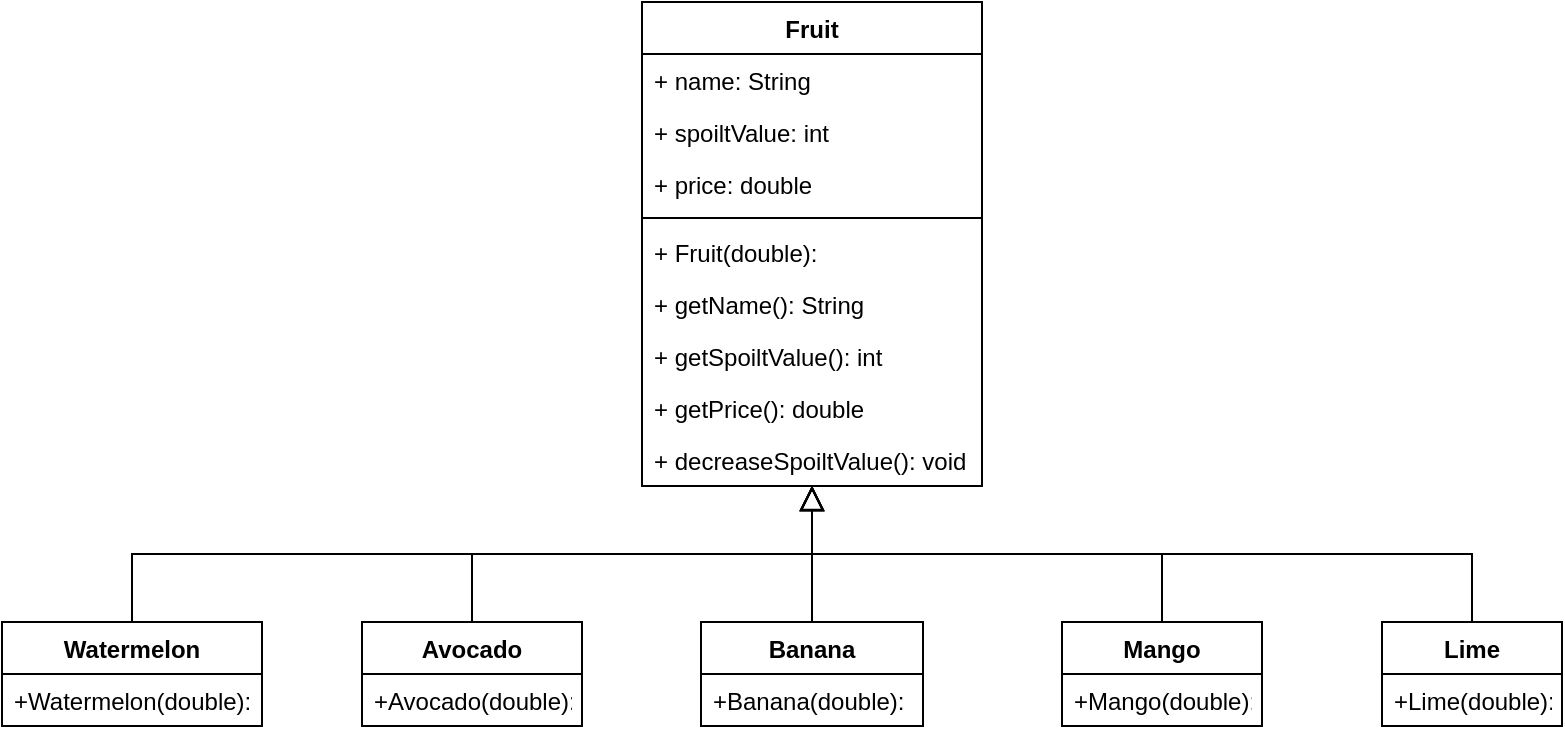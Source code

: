 <mxfile version="20.5.3" type="github">
  <diagram id="C5RBs43oDa-KdzZeNtuy" name="Page-1">
    <mxGraphModel dx="1141" dy="573" grid="1" gridSize="10" guides="1" tooltips="1" connect="1" arrows="1" fold="1" page="1" pageScale="1" pageWidth="827" pageHeight="1169" math="0" shadow="0">
      <root>
        <mxCell id="WIyWlLk6GJQsqaUBKTNV-0" />
        <mxCell id="WIyWlLk6GJQsqaUBKTNV-1" parent="WIyWlLk6GJQsqaUBKTNV-0" />
        <mxCell id="qY9DkQJwHZ6WqIzic8MO-0" value="Fruit" style="swimlane;fontStyle=1;align=center;verticalAlign=top;childLayout=stackLayout;horizontal=1;startSize=26;horizontalStack=0;resizeParent=1;resizeParentMax=0;resizeLast=0;collapsible=1;marginBottom=0;" vertex="1" parent="WIyWlLk6GJQsqaUBKTNV-1">
          <mxGeometry x="350" y="10" width="170" height="242" as="geometry" />
        </mxCell>
        <mxCell id="qY9DkQJwHZ6WqIzic8MO-1" value="+ name: String" style="text;strokeColor=none;fillColor=none;align=left;verticalAlign=top;spacingLeft=4;spacingRight=4;overflow=hidden;rotatable=0;points=[[0,0.5],[1,0.5]];portConstraint=eastwest;" vertex="1" parent="qY9DkQJwHZ6WqIzic8MO-0">
          <mxGeometry y="26" width="170" height="26" as="geometry" />
        </mxCell>
        <mxCell id="qY9DkQJwHZ6WqIzic8MO-4" value="+ spoiltValue: int" style="text;strokeColor=none;fillColor=none;align=left;verticalAlign=top;spacingLeft=4;spacingRight=4;overflow=hidden;rotatable=0;points=[[0,0.5],[1,0.5]];portConstraint=eastwest;" vertex="1" parent="qY9DkQJwHZ6WqIzic8MO-0">
          <mxGeometry y="52" width="170" height="26" as="geometry" />
        </mxCell>
        <mxCell id="qY9DkQJwHZ6WqIzic8MO-5" value="+ price: double" style="text;strokeColor=none;fillColor=none;align=left;verticalAlign=top;spacingLeft=4;spacingRight=4;overflow=hidden;rotatable=0;points=[[0,0.5],[1,0.5]];portConstraint=eastwest;" vertex="1" parent="qY9DkQJwHZ6WqIzic8MO-0">
          <mxGeometry y="78" width="170" height="26" as="geometry" />
        </mxCell>
        <mxCell id="qY9DkQJwHZ6WqIzic8MO-2" value="" style="line;strokeWidth=1;fillColor=none;align=left;verticalAlign=middle;spacingTop=-1;spacingLeft=3;spacingRight=3;rotatable=0;labelPosition=right;points=[];portConstraint=eastwest;strokeColor=inherit;" vertex="1" parent="qY9DkQJwHZ6WqIzic8MO-0">
          <mxGeometry y="104" width="170" height="8" as="geometry" />
        </mxCell>
        <mxCell id="qY9DkQJwHZ6WqIzic8MO-3" value="+ Fruit(double):" style="text;strokeColor=none;fillColor=none;align=left;verticalAlign=top;spacingLeft=4;spacingRight=4;overflow=hidden;rotatable=0;points=[[0,0.5],[1,0.5]];portConstraint=eastwest;" vertex="1" parent="qY9DkQJwHZ6WqIzic8MO-0">
          <mxGeometry y="112" width="170" height="26" as="geometry" />
        </mxCell>
        <mxCell id="qY9DkQJwHZ6WqIzic8MO-6" value="+ getName(): String" style="text;strokeColor=none;fillColor=none;align=left;verticalAlign=top;spacingLeft=4;spacingRight=4;overflow=hidden;rotatable=0;points=[[0,0.5],[1,0.5]];portConstraint=eastwest;" vertex="1" parent="qY9DkQJwHZ6WqIzic8MO-0">
          <mxGeometry y="138" width="170" height="26" as="geometry" />
        </mxCell>
        <mxCell id="qY9DkQJwHZ6WqIzic8MO-7" value="+ getSpoiltValue(): int" style="text;strokeColor=none;fillColor=none;align=left;verticalAlign=top;spacingLeft=4;spacingRight=4;overflow=hidden;rotatable=0;points=[[0,0.5],[1,0.5]];portConstraint=eastwest;" vertex="1" parent="qY9DkQJwHZ6WqIzic8MO-0">
          <mxGeometry y="164" width="170" height="26" as="geometry" />
        </mxCell>
        <mxCell id="qY9DkQJwHZ6WqIzic8MO-8" value="+ getPrice(): double" style="text;strokeColor=none;fillColor=none;align=left;verticalAlign=top;spacingLeft=4;spacingRight=4;overflow=hidden;rotatable=0;points=[[0,0.5],[1,0.5]];portConstraint=eastwest;" vertex="1" parent="qY9DkQJwHZ6WqIzic8MO-0">
          <mxGeometry y="190" width="170" height="26" as="geometry" />
        </mxCell>
        <mxCell id="qY9DkQJwHZ6WqIzic8MO-9" value="+ decreaseSpoiltValue(): void" style="text;strokeColor=none;fillColor=none;align=left;verticalAlign=top;spacingLeft=4;spacingRight=4;overflow=hidden;rotatable=0;points=[[0,0.5],[1,0.5]];portConstraint=eastwest;" vertex="1" parent="qY9DkQJwHZ6WqIzic8MO-0">
          <mxGeometry y="216" width="170" height="26" as="geometry" />
        </mxCell>
        <mxCell id="qY9DkQJwHZ6WqIzic8MO-10" value="" style="endArrow=block;endSize=10;endFill=0;shadow=0;strokeWidth=1;rounded=0;edgeStyle=elbowEdgeStyle;elbow=vertical;exitX=0.5;exitY=0;exitDx=0;exitDy=0;" edge="1" parent="WIyWlLk6GJQsqaUBKTNV-1" source="qY9DkQJwHZ6WqIzic8MO-12" target="qY9DkQJwHZ6WqIzic8MO-9">
          <mxGeometry width="160" relative="1" as="geometry">
            <mxPoint x="100" y="370" as="sourcePoint" />
            <mxPoint x="160" y="300" as="targetPoint" />
          </mxGeometry>
        </mxCell>
        <mxCell id="qY9DkQJwHZ6WqIzic8MO-11" value="" style="endArrow=block;endSize=10;endFill=0;shadow=0;strokeWidth=1;rounded=0;edgeStyle=elbowEdgeStyle;elbow=vertical;exitX=0.5;exitY=0;exitDx=0;exitDy=0;entryX=0.5;entryY=1.006;entryDx=0;entryDy=0;entryPerimeter=0;" edge="1" parent="WIyWlLk6GJQsqaUBKTNV-1" source="qY9DkQJwHZ6WqIzic8MO-18" target="qY9DkQJwHZ6WqIzic8MO-9">
          <mxGeometry width="160" relative="1" as="geometry">
            <mxPoint x="290" y="340" as="sourcePoint" />
            <mxPoint x="240" y="270" as="targetPoint" />
          </mxGeometry>
        </mxCell>
        <mxCell id="qY9DkQJwHZ6WqIzic8MO-12" value="Watermelon" style="swimlane;fontStyle=1;align=center;verticalAlign=top;childLayout=stackLayout;horizontal=1;startSize=26;horizontalStack=0;resizeParent=1;resizeLast=0;collapsible=1;marginBottom=0;rounded=0;shadow=0;strokeWidth=1;" vertex="1" parent="WIyWlLk6GJQsqaUBKTNV-1">
          <mxGeometry x="30" y="320" width="130" height="52" as="geometry">
            <mxRectangle x="130" y="380" width="160" height="26" as="alternateBounds" />
          </mxGeometry>
        </mxCell>
        <mxCell id="qY9DkQJwHZ6WqIzic8MO-16" value="+Watermelon(double):" style="text;align=left;verticalAlign=top;spacingLeft=4;spacingRight=4;overflow=hidden;rotatable=0;points=[[0,0.5],[1,0.5]];portConstraint=eastwest;fontStyle=0" vertex="1" parent="qY9DkQJwHZ6WqIzic8MO-12">
          <mxGeometry y="26" width="130" height="26" as="geometry" />
        </mxCell>
        <mxCell id="qY9DkQJwHZ6WqIzic8MO-18" value="Banana" style="swimlane;fontStyle=1;align=center;verticalAlign=top;childLayout=stackLayout;horizontal=1;startSize=26;horizontalStack=0;resizeParent=1;resizeLast=0;collapsible=1;marginBottom=0;rounded=0;shadow=0;strokeWidth=1;" vertex="1" parent="WIyWlLk6GJQsqaUBKTNV-1">
          <mxGeometry x="379.5" y="320" width="111" height="52" as="geometry">
            <mxRectangle x="130" y="380" width="160" height="26" as="alternateBounds" />
          </mxGeometry>
        </mxCell>
        <mxCell id="qY9DkQJwHZ6WqIzic8MO-19" value="+Banana(double):" style="text;align=left;verticalAlign=top;spacingLeft=4;spacingRight=4;overflow=hidden;rotatable=0;points=[[0,0.5],[1,0.5]];portConstraint=eastwest;fontStyle=0" vertex="1" parent="qY9DkQJwHZ6WqIzic8MO-18">
          <mxGeometry y="26" width="111" height="26" as="geometry" />
        </mxCell>
        <mxCell id="qY9DkQJwHZ6WqIzic8MO-20" value="Lime" style="swimlane;fontStyle=1;align=center;verticalAlign=top;childLayout=stackLayout;horizontal=1;startSize=26;horizontalStack=0;resizeParent=1;resizeLast=0;collapsible=1;marginBottom=0;rounded=0;shadow=0;strokeWidth=1;" vertex="1" parent="WIyWlLk6GJQsqaUBKTNV-1">
          <mxGeometry x="720" y="320" width="90" height="52" as="geometry">
            <mxRectangle x="130" y="380" width="160" height="26" as="alternateBounds" />
          </mxGeometry>
        </mxCell>
        <mxCell id="qY9DkQJwHZ6WqIzic8MO-21" value="+Lime(double):" style="text;align=left;verticalAlign=top;spacingLeft=4;spacingRight=4;overflow=hidden;rotatable=0;points=[[0,0.5],[1,0.5]];portConstraint=eastwest;fontStyle=0" vertex="1" parent="qY9DkQJwHZ6WqIzic8MO-20">
          <mxGeometry y="26" width="90" height="26" as="geometry" />
        </mxCell>
        <mxCell id="qY9DkQJwHZ6WqIzic8MO-22" value="Mango" style="swimlane;fontStyle=1;align=center;verticalAlign=top;childLayout=stackLayout;horizontal=1;startSize=26;horizontalStack=0;resizeParent=1;resizeLast=0;collapsible=1;marginBottom=0;rounded=0;shadow=0;strokeWidth=1;" vertex="1" parent="WIyWlLk6GJQsqaUBKTNV-1">
          <mxGeometry x="560" y="320" width="100" height="52" as="geometry">
            <mxRectangle x="130" y="380" width="160" height="26" as="alternateBounds" />
          </mxGeometry>
        </mxCell>
        <mxCell id="qY9DkQJwHZ6WqIzic8MO-23" value="+Mango(double):" style="text;align=left;verticalAlign=top;spacingLeft=4;spacingRight=4;overflow=hidden;rotatable=0;points=[[0,0.5],[1,0.5]];portConstraint=eastwest;fontStyle=0" vertex="1" parent="qY9DkQJwHZ6WqIzic8MO-22">
          <mxGeometry y="26" width="100" height="26" as="geometry" />
        </mxCell>
        <mxCell id="qY9DkQJwHZ6WqIzic8MO-24" value="Avocado" style="swimlane;fontStyle=1;align=center;verticalAlign=top;childLayout=stackLayout;horizontal=1;startSize=26;horizontalStack=0;resizeParent=1;resizeLast=0;collapsible=1;marginBottom=0;rounded=0;shadow=0;strokeWidth=1;" vertex="1" parent="WIyWlLk6GJQsqaUBKTNV-1">
          <mxGeometry x="210" y="320" width="110" height="52" as="geometry">
            <mxRectangle x="130" y="380" width="160" height="26" as="alternateBounds" />
          </mxGeometry>
        </mxCell>
        <mxCell id="qY9DkQJwHZ6WqIzic8MO-25" value="+Avocado(double):" style="text;align=left;verticalAlign=top;spacingLeft=4;spacingRight=4;overflow=hidden;rotatable=0;points=[[0,0.5],[1,0.5]];portConstraint=eastwest;fontStyle=0" vertex="1" parent="qY9DkQJwHZ6WqIzic8MO-24">
          <mxGeometry y="26" width="110" height="26" as="geometry" />
        </mxCell>
        <mxCell id="qY9DkQJwHZ6WqIzic8MO-28" value="" style="endArrow=block;endSize=10;endFill=0;shadow=0;strokeWidth=1;rounded=0;edgeStyle=elbowEdgeStyle;elbow=vertical;exitX=0.5;exitY=0;exitDx=0;exitDy=0;entryX=0.5;entryY=0.991;entryDx=0;entryDy=0;entryPerimeter=0;" edge="1" parent="WIyWlLk6GJQsqaUBKTNV-1" source="qY9DkQJwHZ6WqIzic8MO-20" target="qY9DkQJwHZ6WqIzic8MO-9">
          <mxGeometry width="160" relative="1" as="geometry">
            <mxPoint x="380" y="328" as="sourcePoint" />
            <mxPoint x="260" y="270" as="targetPoint" />
          </mxGeometry>
        </mxCell>
        <mxCell id="qY9DkQJwHZ6WqIzic8MO-29" value="" style="endArrow=block;endSize=10;endFill=0;shadow=0;strokeWidth=1;rounded=0;edgeStyle=elbowEdgeStyle;elbow=vertical;exitX=0.5;exitY=0;exitDx=0;exitDy=0;entryX=0.5;entryY=0.996;entryDx=0;entryDy=0;entryPerimeter=0;" edge="1" parent="WIyWlLk6GJQsqaUBKTNV-1" source="qY9DkQJwHZ6WqIzic8MO-24" target="qY9DkQJwHZ6WqIzic8MO-9">
          <mxGeometry width="160" relative="1" as="geometry">
            <mxPoint x="115" y="350" as="sourcePoint" />
            <mxPoint x="255" y="272" as="targetPoint" />
          </mxGeometry>
        </mxCell>
        <mxCell id="qY9DkQJwHZ6WqIzic8MO-30" value="" style="endArrow=block;endSize=10;endFill=0;shadow=0;strokeWidth=1;rounded=0;edgeStyle=elbowEdgeStyle;elbow=vertical;exitX=0.5;exitY=0;exitDx=0;exitDy=0;entryX=0.5;entryY=1.002;entryDx=0;entryDy=0;entryPerimeter=0;" edge="1" parent="WIyWlLk6GJQsqaUBKTNV-1" source="qY9DkQJwHZ6WqIzic8MO-22" target="qY9DkQJwHZ6WqIzic8MO-9">
          <mxGeometry width="160" relative="1" as="geometry">
            <mxPoint x="415" y="350" as="sourcePoint" />
            <mxPoint x="255" y="271.766" as="targetPoint" />
          </mxGeometry>
        </mxCell>
      </root>
    </mxGraphModel>
  </diagram>
</mxfile>
